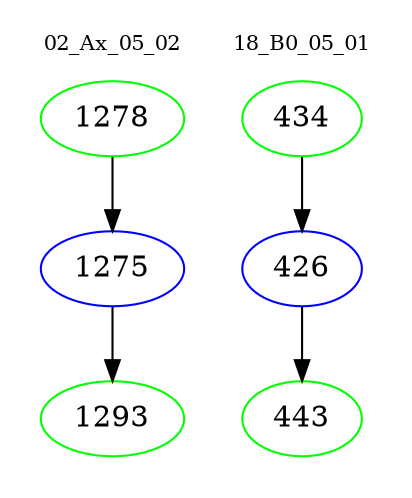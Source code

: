 digraph{
subgraph cluster_0 {
color = white
label = "02_Ax_05_02";
fontsize=10;
T0_1278 [label="1278", color="green"]
T0_1278 -> T0_1275 [color="black"]
T0_1275 [label="1275", color="blue"]
T0_1275 -> T0_1293 [color="black"]
T0_1293 [label="1293", color="green"]
}
subgraph cluster_1 {
color = white
label = "18_B0_05_01";
fontsize=10;
T1_434 [label="434", color="green"]
T1_434 -> T1_426 [color="black"]
T1_426 [label="426", color="blue"]
T1_426 -> T1_443 [color="black"]
T1_443 [label="443", color="green"]
}
}
